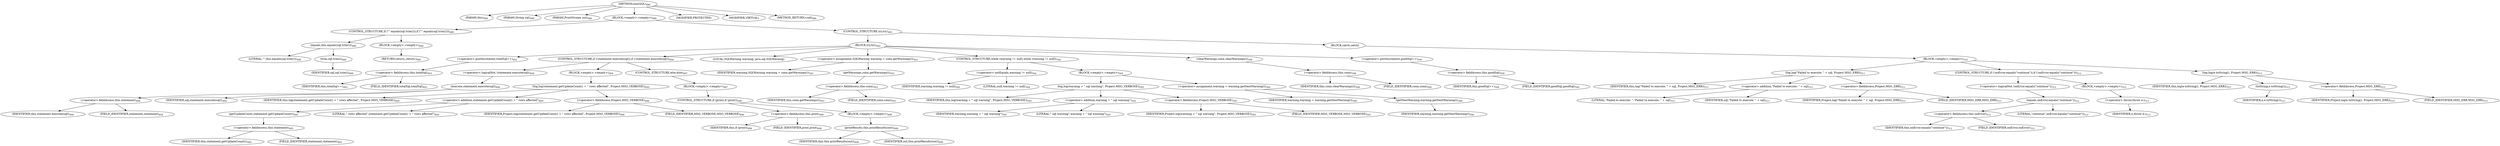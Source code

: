 digraph "execSQL" {  
"869" [label = <(METHOD,execSQL)<SUB>486</SUB>> ]
"50" [label = <(PARAM,this)<SUB>486</SUB>> ]
"870" [label = <(PARAM,String sql)<SUB>486</SUB>> ]
"871" [label = <(PARAM,PrintStream out)<SUB>486</SUB>> ]
"872" [label = <(BLOCK,&lt;empty&gt;,&lt;empty&gt;)<SUB>486</SUB>> ]
"873" [label = <(CONTROL_STRUCTURE,if (&quot;&quot;.equals(sql.trim())),if (&quot;&quot;.equals(sql.trim())))<SUB>488</SUB>> ]
"874" [label = <(equals,this.equals(sql.trim()))<SUB>488</SUB>> ]
"875" [label = <(LITERAL,&quot;&quot;,this.equals(sql.trim()))<SUB>488</SUB>> ]
"876" [label = <(trim,sql.trim())<SUB>488</SUB>> ]
"877" [label = <(IDENTIFIER,sql,sql.trim())<SUB>488</SUB>> ]
"878" [label = <(BLOCK,&lt;empty&gt;,&lt;empty&gt;)<SUB>488</SUB>> ]
"879" [label = <(RETURN,return;,return;)<SUB>489</SUB>> ]
"880" [label = <(CONTROL_STRUCTURE,try,try)<SUB>492</SUB>> ]
"881" [label = <(BLOCK,try,try)<SUB>492</SUB>> ]
"882" [label = <(&lt;operator&gt;.postIncrement,totalSql++)<SUB>493</SUB>> ]
"883" [label = <(&lt;operator&gt;.fieldAccess,this.totalSql)<SUB>493</SUB>> ]
"884" [label = <(IDENTIFIER,this,totalSql++)<SUB>493</SUB>> ]
"885" [label = <(FIELD_IDENTIFIER,totalSql,totalSql)<SUB>493</SUB>> ]
"886" [label = <(CONTROL_STRUCTURE,if (!statement.execute(sql)),if (!statement.execute(sql)))<SUB>494</SUB>> ]
"887" [label = <(&lt;operator&gt;.logicalNot,!statement.execute(sql))<SUB>494</SUB>> ]
"888" [label = <(execute,statement.execute(sql))<SUB>494</SUB>> ]
"889" [label = <(&lt;operator&gt;.fieldAccess,this.statement)<SUB>494</SUB>> ]
"890" [label = <(IDENTIFIER,this,statement.execute(sql))<SUB>494</SUB>> ]
"891" [label = <(FIELD_IDENTIFIER,statement,statement)<SUB>494</SUB>> ]
"892" [label = <(IDENTIFIER,sql,statement.execute(sql))<SUB>494</SUB>> ]
"893" [label = <(BLOCK,&lt;empty&gt;,&lt;empty&gt;)<SUB>494</SUB>> ]
"894" [label = <(log,log(statement.getUpdateCount() + &quot; rows affected&quot;, Project.MSG_VERBOSE))<SUB>495</SUB>> ]
"49" [label = <(IDENTIFIER,this,log(statement.getUpdateCount() + &quot; rows affected&quot;, Project.MSG_VERBOSE))<SUB>495</SUB>> ]
"895" [label = <(&lt;operator&gt;.addition,statement.getUpdateCount() + &quot; rows affected&quot;)<SUB>495</SUB>> ]
"896" [label = <(getUpdateCount,statement.getUpdateCount())<SUB>495</SUB>> ]
"897" [label = <(&lt;operator&gt;.fieldAccess,this.statement)<SUB>495</SUB>> ]
"898" [label = <(IDENTIFIER,this,statement.getUpdateCount())<SUB>495</SUB>> ]
"899" [label = <(FIELD_IDENTIFIER,statement,statement)<SUB>495</SUB>> ]
"900" [label = <(LITERAL,&quot; rows affected&quot;,statement.getUpdateCount() + &quot; rows affected&quot;)<SUB>495</SUB>> ]
"901" [label = <(&lt;operator&gt;.fieldAccess,Project.MSG_VERBOSE)<SUB>496</SUB>> ]
"902" [label = <(IDENTIFIER,Project,log(statement.getUpdateCount() + &quot; rows affected&quot;, Project.MSG_VERBOSE))<SUB>496</SUB>> ]
"903" [label = <(FIELD_IDENTIFIER,MSG_VERBOSE,MSG_VERBOSE)<SUB>496</SUB>> ]
"904" [label = <(CONTROL_STRUCTURE,else,else)<SUB>497</SUB>> ]
"905" [label = <(BLOCK,&lt;empty&gt;,&lt;empty&gt;)<SUB>497</SUB>> ]
"906" [label = <(CONTROL_STRUCTURE,if (print),if (print))<SUB>498</SUB>> ]
"907" [label = <(&lt;operator&gt;.fieldAccess,this.print)<SUB>498</SUB>> ]
"908" [label = <(IDENTIFIER,this,if (print))<SUB>498</SUB>> ]
"909" [label = <(FIELD_IDENTIFIER,print,print)<SUB>498</SUB>> ]
"910" [label = <(BLOCK,&lt;empty&gt;,&lt;empty&gt;)<SUB>498</SUB>> ]
"911" [label = <(printResults,this.printResults(out))<SUB>499</SUB>> ]
"51" [label = <(IDENTIFIER,this,this.printResults(out))<SUB>499</SUB>> ]
"912" [label = <(IDENTIFIER,out,this.printResults(out))<SUB>499</SUB>> ]
"913" [label = <(LOCAL,SQLWarning warning: java.sql.SQLWarning)> ]
"914" [label = <(&lt;operator&gt;.assignment,SQLWarning warning = conn.getWarnings())<SUB>503</SUB>> ]
"915" [label = <(IDENTIFIER,warning,SQLWarning warning = conn.getWarnings())<SUB>503</SUB>> ]
"916" [label = <(getWarnings,conn.getWarnings())<SUB>503</SUB>> ]
"917" [label = <(&lt;operator&gt;.fieldAccess,this.conn)<SUB>503</SUB>> ]
"918" [label = <(IDENTIFIER,this,conn.getWarnings())<SUB>503</SUB>> ]
"919" [label = <(FIELD_IDENTIFIER,conn,conn)<SUB>503</SUB>> ]
"920" [label = <(CONTROL_STRUCTURE,while (warning != null),while (warning != null))<SUB>504</SUB>> ]
"921" [label = <(&lt;operator&gt;.notEquals,warning != null)<SUB>504</SUB>> ]
"922" [label = <(IDENTIFIER,warning,warning != null)<SUB>504</SUB>> ]
"923" [label = <(LITERAL,null,warning != null)<SUB>504</SUB>> ]
"924" [label = <(BLOCK,&lt;empty&gt;,&lt;empty&gt;)<SUB>504</SUB>> ]
"925" [label = <(log,log(warning + &quot; sql warning&quot;, Project.MSG_VERBOSE))<SUB>505</SUB>> ]
"52" [label = <(IDENTIFIER,this,log(warning + &quot; sql warning&quot;, Project.MSG_VERBOSE))<SUB>505</SUB>> ]
"926" [label = <(&lt;operator&gt;.addition,warning + &quot; sql warning&quot;)<SUB>505</SUB>> ]
"927" [label = <(IDENTIFIER,warning,warning + &quot; sql warning&quot;)<SUB>505</SUB>> ]
"928" [label = <(LITERAL,&quot; sql warning&quot;,warning + &quot; sql warning&quot;)<SUB>505</SUB>> ]
"929" [label = <(&lt;operator&gt;.fieldAccess,Project.MSG_VERBOSE)<SUB>505</SUB>> ]
"930" [label = <(IDENTIFIER,Project,log(warning + &quot; sql warning&quot;, Project.MSG_VERBOSE))<SUB>505</SUB>> ]
"931" [label = <(FIELD_IDENTIFIER,MSG_VERBOSE,MSG_VERBOSE)<SUB>505</SUB>> ]
"932" [label = <(&lt;operator&gt;.assignment,warning = warning.getNextWarning())<SUB>506</SUB>> ]
"933" [label = <(IDENTIFIER,warning,warning = warning.getNextWarning())<SUB>506</SUB>> ]
"934" [label = <(getNextWarning,warning.getNextWarning())<SUB>506</SUB>> ]
"935" [label = <(IDENTIFIER,warning,warning.getNextWarning())<SUB>506</SUB>> ]
"936" [label = <(clearWarnings,conn.clearWarnings())<SUB>508</SUB>> ]
"937" [label = <(&lt;operator&gt;.fieldAccess,this.conn)<SUB>508</SUB>> ]
"938" [label = <(IDENTIFIER,this,conn.clearWarnings())<SUB>508</SUB>> ]
"939" [label = <(FIELD_IDENTIFIER,conn,conn)<SUB>508</SUB>> ]
"940" [label = <(&lt;operator&gt;.postIncrement,goodSql++)<SUB>509</SUB>> ]
"941" [label = <(&lt;operator&gt;.fieldAccess,this.goodSql)<SUB>509</SUB>> ]
"942" [label = <(IDENTIFIER,this,goodSql++)<SUB>509</SUB>> ]
"943" [label = <(FIELD_IDENTIFIER,goodSql,goodSql)<SUB>509</SUB>> ]
"944" [label = <(BLOCK,catch,catch)> ]
"945" [label = <(BLOCK,&lt;empty&gt;,&lt;empty&gt;)<SUB>510</SUB>> ]
"946" [label = <(log,log(&quot;Failed to execute: &quot; + sql, Project.MSG_ERR))<SUB>511</SUB>> ]
"53" [label = <(IDENTIFIER,this,log(&quot;Failed to execute: &quot; + sql, Project.MSG_ERR))<SUB>511</SUB>> ]
"947" [label = <(&lt;operator&gt;.addition,&quot;Failed to execute: &quot; + sql)<SUB>511</SUB>> ]
"948" [label = <(LITERAL,&quot;Failed to execute: &quot;,&quot;Failed to execute: &quot; + sql)<SUB>511</SUB>> ]
"949" [label = <(IDENTIFIER,sql,&quot;Failed to execute: &quot; + sql)<SUB>511</SUB>> ]
"950" [label = <(&lt;operator&gt;.fieldAccess,Project.MSG_ERR)<SUB>511</SUB>> ]
"951" [label = <(IDENTIFIER,Project,log(&quot;Failed to execute: &quot; + sql, Project.MSG_ERR))<SUB>511</SUB>> ]
"952" [label = <(FIELD_IDENTIFIER,MSG_ERR,MSG_ERR)<SUB>511</SUB>> ]
"953" [label = <(CONTROL_STRUCTURE,if (!onError.equals(&quot;continue&quot;)),if (!onError.equals(&quot;continue&quot;)))<SUB>512</SUB>> ]
"954" [label = <(&lt;operator&gt;.logicalNot,!onError.equals(&quot;continue&quot;))<SUB>512</SUB>> ]
"955" [label = <(equals,onError.equals(&quot;continue&quot;))<SUB>512</SUB>> ]
"956" [label = <(&lt;operator&gt;.fieldAccess,this.onError)<SUB>512</SUB>> ]
"957" [label = <(IDENTIFIER,this,onError.equals(&quot;continue&quot;))<SUB>512</SUB>> ]
"958" [label = <(FIELD_IDENTIFIER,onError,onError)<SUB>512</SUB>> ]
"959" [label = <(LITERAL,&quot;continue&quot;,onError.equals(&quot;continue&quot;))<SUB>512</SUB>> ]
"960" [label = <(BLOCK,&lt;empty&gt;,&lt;empty&gt;)<SUB>512</SUB>> ]
"961" [label = <(&lt;operator&gt;.throw,throw e;)<SUB>513</SUB>> ]
"962" [label = <(IDENTIFIER,e,throw e;)<SUB>513</SUB>> ]
"963" [label = <(log,log(e.toString(), Project.MSG_ERR))<SUB>515</SUB>> ]
"54" [label = <(IDENTIFIER,this,log(e.toString(), Project.MSG_ERR))<SUB>515</SUB>> ]
"964" [label = <(toString,e.toString())<SUB>515</SUB>> ]
"965" [label = <(IDENTIFIER,e,e.toString())<SUB>515</SUB>> ]
"966" [label = <(&lt;operator&gt;.fieldAccess,Project.MSG_ERR)<SUB>515</SUB>> ]
"967" [label = <(IDENTIFIER,Project,log(e.toString(), Project.MSG_ERR))<SUB>515</SUB>> ]
"968" [label = <(FIELD_IDENTIFIER,MSG_ERR,MSG_ERR)<SUB>515</SUB>> ]
"969" [label = <(MODIFIER,PROTECTED)> ]
"970" [label = <(MODIFIER,VIRTUAL)> ]
"971" [label = <(METHOD_RETURN,void)<SUB>486</SUB>> ]
  "869" -> "50" 
  "869" -> "870" 
  "869" -> "871" 
  "869" -> "872" 
  "869" -> "969" 
  "869" -> "970" 
  "869" -> "971" 
  "872" -> "873" 
  "872" -> "880" 
  "873" -> "874" 
  "873" -> "878" 
  "874" -> "875" 
  "874" -> "876" 
  "876" -> "877" 
  "878" -> "879" 
  "880" -> "881" 
  "880" -> "944" 
  "881" -> "882" 
  "881" -> "886" 
  "881" -> "913" 
  "881" -> "914" 
  "881" -> "920" 
  "881" -> "936" 
  "881" -> "940" 
  "882" -> "883" 
  "883" -> "884" 
  "883" -> "885" 
  "886" -> "887" 
  "886" -> "893" 
  "886" -> "904" 
  "887" -> "888" 
  "888" -> "889" 
  "888" -> "892" 
  "889" -> "890" 
  "889" -> "891" 
  "893" -> "894" 
  "894" -> "49" 
  "894" -> "895" 
  "894" -> "901" 
  "895" -> "896" 
  "895" -> "900" 
  "896" -> "897" 
  "897" -> "898" 
  "897" -> "899" 
  "901" -> "902" 
  "901" -> "903" 
  "904" -> "905" 
  "905" -> "906" 
  "906" -> "907" 
  "906" -> "910" 
  "907" -> "908" 
  "907" -> "909" 
  "910" -> "911" 
  "911" -> "51" 
  "911" -> "912" 
  "914" -> "915" 
  "914" -> "916" 
  "916" -> "917" 
  "917" -> "918" 
  "917" -> "919" 
  "920" -> "921" 
  "920" -> "924" 
  "921" -> "922" 
  "921" -> "923" 
  "924" -> "925" 
  "924" -> "932" 
  "925" -> "52" 
  "925" -> "926" 
  "925" -> "929" 
  "926" -> "927" 
  "926" -> "928" 
  "929" -> "930" 
  "929" -> "931" 
  "932" -> "933" 
  "932" -> "934" 
  "934" -> "935" 
  "936" -> "937" 
  "937" -> "938" 
  "937" -> "939" 
  "940" -> "941" 
  "941" -> "942" 
  "941" -> "943" 
  "944" -> "945" 
  "945" -> "946" 
  "945" -> "953" 
  "945" -> "963" 
  "946" -> "53" 
  "946" -> "947" 
  "946" -> "950" 
  "947" -> "948" 
  "947" -> "949" 
  "950" -> "951" 
  "950" -> "952" 
  "953" -> "954" 
  "953" -> "960" 
  "954" -> "955" 
  "955" -> "956" 
  "955" -> "959" 
  "956" -> "957" 
  "956" -> "958" 
  "960" -> "961" 
  "961" -> "962" 
  "963" -> "54" 
  "963" -> "964" 
  "963" -> "966" 
  "964" -> "965" 
  "966" -> "967" 
  "966" -> "968" 
}
